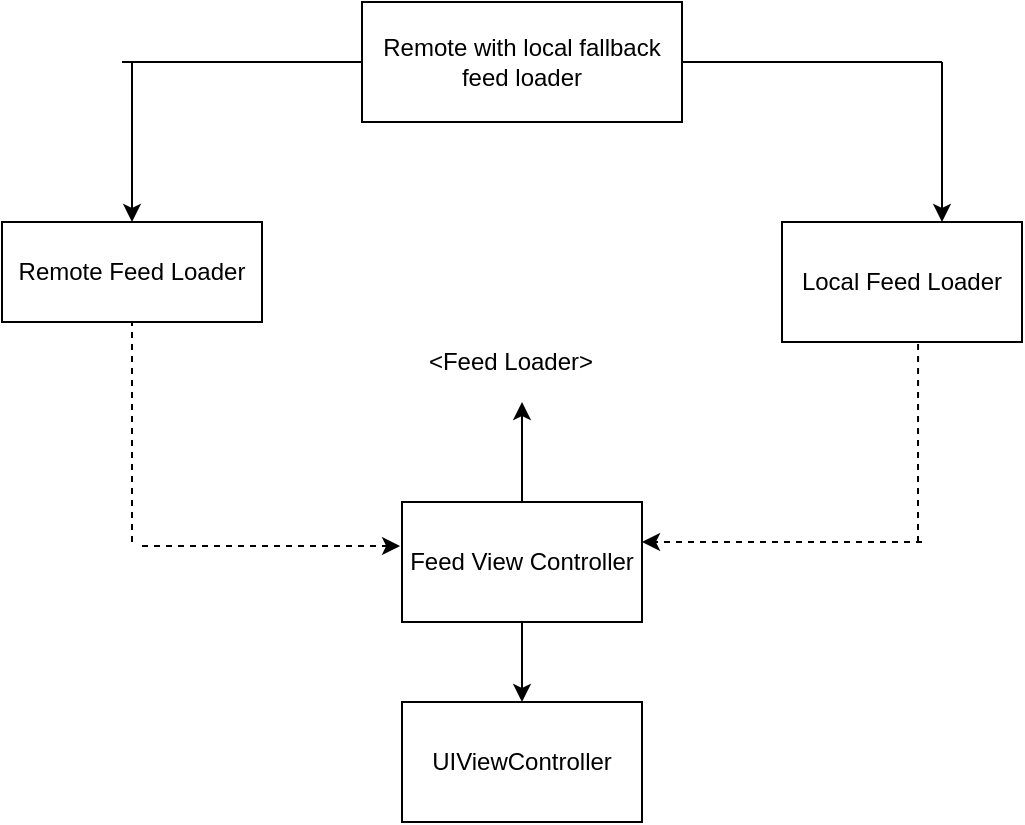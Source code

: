 <mxfile version="16.6.4" type="github"><diagram id="OQFlRzTQCc2DxAvaUjnt" name="Page-1"><mxGraphModel dx="881" dy="420" grid="1" gridSize="10" guides="1" tooltips="1" connect="1" arrows="1" fold="1" page="1" pageScale="1" pageWidth="827" pageHeight="1169" math="0" shadow="0"><root><mxCell id="0"/><mxCell id="1" parent="0"/><mxCell id="odx_kjTFFrW-_Qr9r6AC-1" value="Feed View Controller" style="rounded=0;whiteSpace=wrap;html=1;" vertex="1" parent="1"><mxGeometry x="380" y="540" width="120" height="60" as="geometry"/></mxCell><mxCell id="odx_kjTFFrW-_Qr9r6AC-2" value="UIViewController" style="rounded=0;whiteSpace=wrap;html=1;" vertex="1" parent="1"><mxGeometry x="380" y="640" width="120" height="60" as="geometry"/></mxCell><mxCell id="odx_kjTFFrW-_Qr9r6AC-6" value="" style="endArrow=classic;html=1;rounded=0;" edge="1" parent="1" source="odx_kjTFFrW-_Qr9r6AC-1" target="odx_kjTFFrW-_Qr9r6AC-2"><mxGeometry width="50" height="50" relative="1" as="geometry"><mxPoint x="460" y="600" as="sourcePoint"/><mxPoint x="410" y="650" as="targetPoint"/></mxGeometry></mxCell><mxCell id="odx_kjTFFrW-_Qr9r6AC-7" value="" style="endArrow=classic;html=1;rounded=0;exitX=0.5;exitY=0;exitDx=0;exitDy=0;" edge="1" parent="1" source="odx_kjTFFrW-_Qr9r6AC-1"><mxGeometry width="50" height="50" relative="1" as="geometry"><mxPoint x="410" y="620" as="sourcePoint"/><mxPoint x="440" y="490" as="targetPoint"/></mxGeometry></mxCell><mxCell id="odx_kjTFFrW-_Qr9r6AC-8" value="&amp;lt;Feed Loader&amp;gt;" style="text;html=1;align=center;verticalAlign=middle;resizable=0;points=[];autosize=1;strokeColor=none;fillColor=none;" vertex="1" parent="1"><mxGeometry x="384" y="460" width="100" height="20" as="geometry"/></mxCell><mxCell id="odx_kjTFFrW-_Qr9r6AC-9" value="Remote Feed Loader" style="rounded=0;whiteSpace=wrap;html=1;" vertex="1" parent="1"><mxGeometry x="180" y="400" width="130" height="50" as="geometry"/></mxCell><mxCell id="odx_kjTFFrW-_Qr9r6AC-10" value="Local Feed Loader" style="rounded=0;whiteSpace=wrap;html=1;" vertex="1" parent="1"><mxGeometry x="570" y="400" width="120" height="60" as="geometry"/></mxCell><mxCell id="odx_kjTFFrW-_Qr9r6AC-13" value="" style="endArrow=classic;html=1;rounded=0;entryX=-0.008;entryY=0.367;entryDx=0;entryDy=0;entryPerimeter=0;dashed=1;" edge="1" parent="1" target="odx_kjTFFrW-_Qr9r6AC-1"><mxGeometry relative="1" as="geometry"><mxPoint x="250" y="562" as="sourcePoint"/><mxPoint x="370" y="620" as="targetPoint"/><Array as="points"><mxPoint x="360" y="562"/></Array></mxGeometry></mxCell><mxCell id="odx_kjTFFrW-_Qr9r6AC-15" value="" style="endArrow=none;dashed=1;html=1;rounded=0;entryX=0.5;entryY=1;entryDx=0;entryDy=0;" edge="1" parent="1" target="odx_kjTFFrW-_Qr9r6AC-9"><mxGeometry width="50" height="50" relative="1" as="geometry"><mxPoint x="245" y="560" as="sourcePoint"/><mxPoint x="460" y="570" as="targetPoint"/></mxGeometry></mxCell><mxCell id="odx_kjTFFrW-_Qr9r6AC-16" value="" style="endArrow=none;dashed=1;html=1;rounded=0;entryX=0.567;entryY=1.017;entryDx=0;entryDy=0;entryPerimeter=0;" edge="1" parent="1" target="odx_kjTFFrW-_Qr9r6AC-10"><mxGeometry width="50" height="50" relative="1" as="geometry"><mxPoint x="638" y="560" as="sourcePoint"/><mxPoint x="255" y="480" as="targetPoint"/></mxGeometry></mxCell><mxCell id="odx_kjTFFrW-_Qr9r6AC-17" value="" style="endArrow=classic;html=1;rounded=0;entryX=-0.008;entryY=0.367;entryDx=0;entryDy=0;entryPerimeter=0;dashed=1;" edge="1" parent="1"><mxGeometry relative="1" as="geometry"><mxPoint x="640" y="560" as="sourcePoint"/><mxPoint x="500" y="560" as="targetPoint"/><Array as="points"><mxPoint x="620" y="560"/></Array></mxGeometry></mxCell><mxCell id="odx_kjTFFrW-_Qr9r6AC-19" value="" style="endArrow=classic;html=1;rounded=0;entryX=0.5;entryY=0;entryDx=0;entryDy=0;" edge="1" parent="1" target="odx_kjTFFrW-_Qr9r6AC-9"><mxGeometry width="50" height="50" relative="1" as="geometry"><mxPoint x="245" y="320" as="sourcePoint"/><mxPoint x="450" y="400" as="targetPoint"/></mxGeometry></mxCell><mxCell id="odx_kjTFFrW-_Qr9r6AC-20" value="" style="endArrow=classic;html=1;rounded=0;" edge="1" parent="1"><mxGeometry width="50" height="50" relative="1" as="geometry"><mxPoint x="650" y="320" as="sourcePoint"/><mxPoint x="650" y="400" as="targetPoint"/></mxGeometry></mxCell><mxCell id="odx_kjTFFrW-_Qr9r6AC-23" style="edgeStyle=orthogonalEdgeStyle;rounded=0;orthogonalLoop=1;jettySize=auto;html=1;exitX=0.5;exitY=1;exitDx=0;exitDy=0;dashed=1;" edge="1" parent="1" source="odx_kjTFFrW-_Qr9r6AC-10" target="odx_kjTFFrW-_Qr9r6AC-10"><mxGeometry relative="1" as="geometry"/></mxCell><mxCell id="odx_kjTFFrW-_Qr9r6AC-24" value="" style="endArrow=none;html=1;rounded=0;" edge="1" parent="1"><mxGeometry width="50" height="50" relative="1" as="geometry"><mxPoint x="240" y="320" as="sourcePoint"/><mxPoint x="360" y="320" as="targetPoint"/></mxGeometry></mxCell><mxCell id="odx_kjTFFrW-_Qr9r6AC-25" value="" style="endArrow=none;html=1;rounded=0;endFill=0;" edge="1" parent="1"><mxGeometry width="50" height="50" relative="1" as="geometry"><mxPoint x="650" y="320" as="sourcePoint"/><mxPoint x="520" y="320" as="targetPoint"/></mxGeometry></mxCell><mxCell id="odx_kjTFFrW-_Qr9r6AC-26" value="Remote with local fallback feed loader" style="rounded=0;whiteSpace=wrap;html=1;" vertex="1" parent="1"><mxGeometry x="360" y="290" width="160" height="60" as="geometry"/></mxCell></root></mxGraphModel></diagram></mxfile>